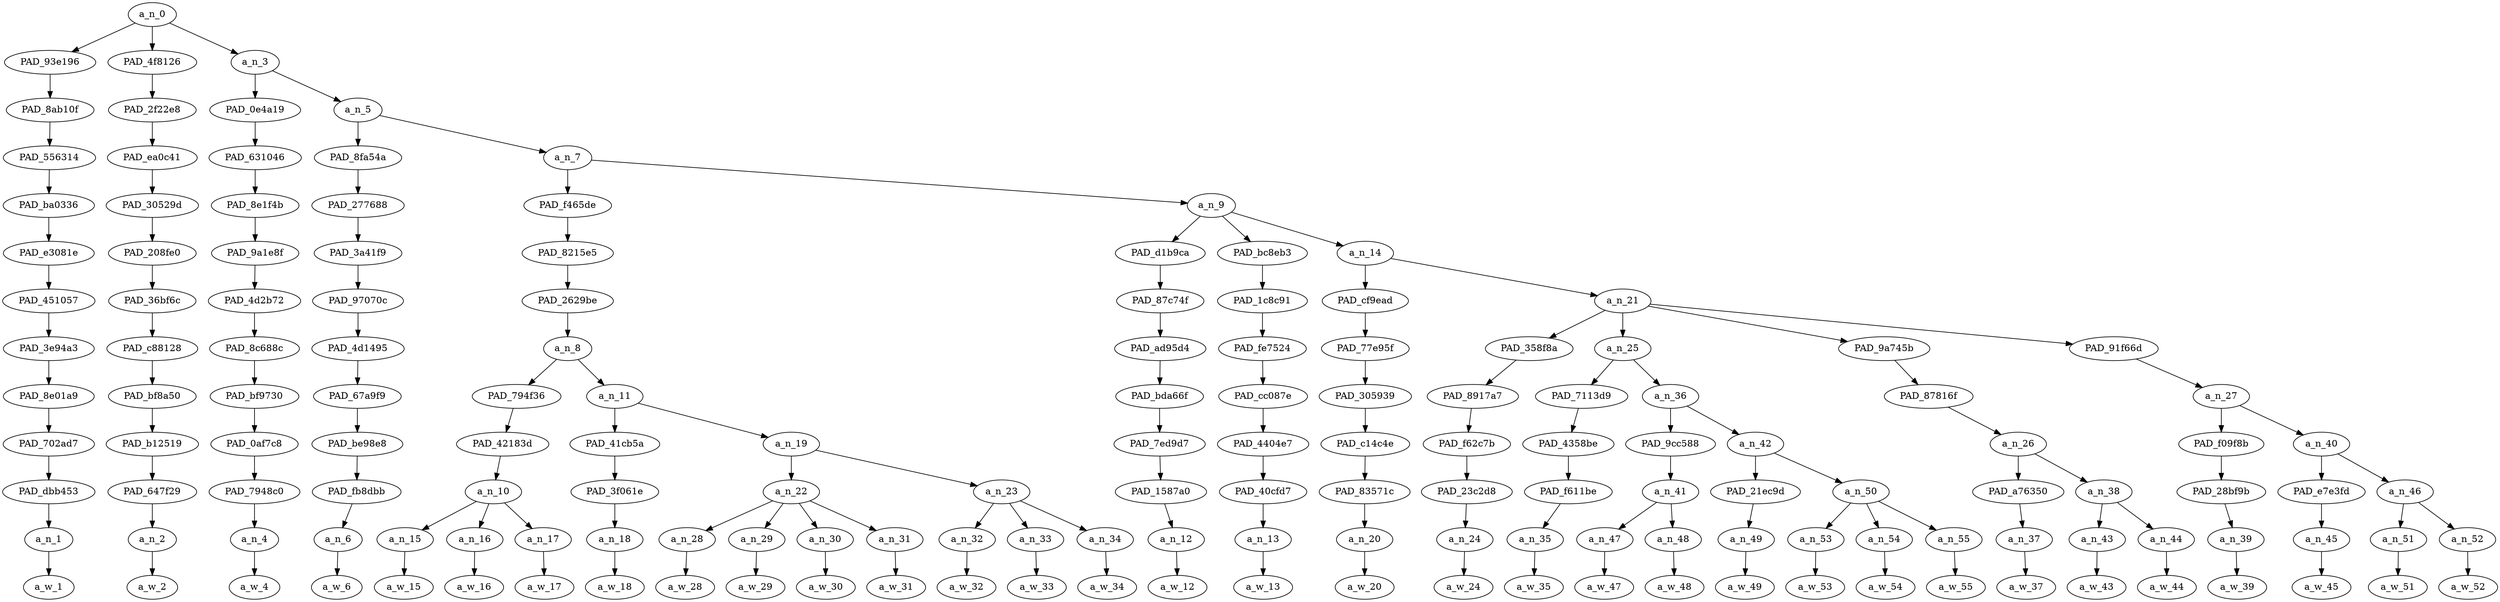 strict digraph "" {
	a_n_0	[div_dir=1,
		index=0,
		level=12,
		pos="1.9244791666666667,12!",
		text_span="[0, 1, 2, 3, 4, 5, 6, 7, 8, 9, 10, 11, 12, 13, 14, 15, 16, 17, 18, 19, 20, 21, 22, 23, 24, 25, 26, 27, 28, 29, 30, 31, 32]",
		value=0.99999999];
	PAD_93e196	[div_dir=-1,
		index=0,
		level=11,
		pos="0.0,11!",
		text_span="[0]",
		value=0.02896249];
	a_n_0 -> PAD_93e196;
	PAD_4f8126	[div_dir=-1,
		index=1,
		level=11,
		pos="1.0,11!",
		text_span="[1]",
		value=0.07896646];
	a_n_0 -> PAD_4f8126;
	a_n_3	[div_dir=1,
		index=2,
		level=11,
		pos="4.7734375,11!",
		text_span="[2, 3, 4, 5, 6, 7, 8, 9, 10, 11, 12, 13, 14, 15, 16, 17, 18, 19, 20, 21, 22, 23, 24, 25, 26, 27, 28, 29, 30, 31, 32]",
		value=0.89206182];
	a_n_0 -> a_n_3;
	PAD_8ab10f	[div_dir=-1,
		index=0,
		level=10,
		pos="0.0,10!",
		text_span="[0]",
		value=0.02896249];
	PAD_93e196 -> PAD_8ab10f;
	PAD_556314	[div_dir=-1,
		index=0,
		level=9,
		pos="0.0,9!",
		text_span="[0]",
		value=0.02896249];
	PAD_8ab10f -> PAD_556314;
	PAD_ba0336	[div_dir=-1,
		index=0,
		level=8,
		pos="0.0,8!",
		text_span="[0]",
		value=0.02896249];
	PAD_556314 -> PAD_ba0336;
	PAD_e3081e	[div_dir=-1,
		index=0,
		level=7,
		pos="0.0,7!",
		text_span="[0]",
		value=0.02896249];
	PAD_ba0336 -> PAD_e3081e;
	PAD_451057	[div_dir=-1,
		index=0,
		level=6,
		pos="0.0,6!",
		text_span="[0]",
		value=0.02896249];
	PAD_e3081e -> PAD_451057;
	PAD_3e94a3	[div_dir=-1,
		index=0,
		level=5,
		pos="0.0,5!",
		text_span="[0]",
		value=0.02896249];
	PAD_451057 -> PAD_3e94a3;
	PAD_8e01a9	[div_dir=-1,
		index=0,
		level=4,
		pos="0.0,4!",
		text_span="[0]",
		value=0.02896249];
	PAD_3e94a3 -> PAD_8e01a9;
	PAD_702ad7	[div_dir=-1,
		index=0,
		level=3,
		pos="0.0,3!",
		text_span="[0]",
		value=0.02896249];
	PAD_8e01a9 -> PAD_702ad7;
	PAD_dbb453	[div_dir=-1,
		index=0,
		level=2,
		pos="0.0,2!",
		text_span="[0]",
		value=0.02896249];
	PAD_702ad7 -> PAD_dbb453;
	a_n_1	[div_dir=-1,
		index=0,
		level=1,
		pos="0.0,1!",
		text_span="[0]",
		value=0.02896249];
	PAD_dbb453 -> a_n_1;
	a_w_1	[div_dir=0,
		index=0,
		level=0,
		pos="0,0!",
		text_span="[0]",
		value=o];
	a_n_1 -> a_w_1;
	PAD_2f22e8	[div_dir=-1,
		index=1,
		level=10,
		pos="1.0,10!",
		text_span="[1]",
		value=0.07896646];
	PAD_4f8126 -> PAD_2f22e8;
	PAD_ea0c41	[div_dir=-1,
		index=1,
		level=9,
		pos="1.0,9!",
		text_span="[1]",
		value=0.07896646];
	PAD_2f22e8 -> PAD_ea0c41;
	PAD_30529d	[div_dir=-1,
		index=1,
		level=8,
		pos="1.0,8!",
		text_span="[1]",
		value=0.07896646];
	PAD_ea0c41 -> PAD_30529d;
	PAD_208fe0	[div_dir=-1,
		index=1,
		level=7,
		pos="1.0,7!",
		text_span="[1]",
		value=0.07896646];
	PAD_30529d -> PAD_208fe0;
	PAD_36bf6c	[div_dir=-1,
		index=1,
		level=6,
		pos="1.0,6!",
		text_span="[1]",
		value=0.07896646];
	PAD_208fe0 -> PAD_36bf6c;
	PAD_c88128	[div_dir=-1,
		index=1,
		level=5,
		pos="1.0,5!",
		text_span="[1]",
		value=0.07896646];
	PAD_36bf6c -> PAD_c88128;
	PAD_bf8a50	[div_dir=-1,
		index=1,
		level=4,
		pos="1.0,4!",
		text_span="[1]",
		value=0.07896646];
	PAD_c88128 -> PAD_bf8a50;
	PAD_b12519	[div_dir=-1,
		index=1,
		level=3,
		pos="1.0,3!",
		text_span="[1]",
		value=0.07896646];
	PAD_bf8a50 -> PAD_b12519;
	PAD_647f29	[div_dir=-1,
		index=1,
		level=2,
		pos="1.0,2!",
		text_span="[1]",
		value=0.07896646];
	PAD_b12519 -> PAD_647f29;
	a_n_2	[div_dir=-1,
		index=1,
		level=1,
		pos="1.0,1!",
		text_span="[1]",
		value=0.07896646];
	PAD_647f29 -> a_n_2;
	a_w_2	[div_dir=0,
		index=1,
		level=0,
		pos="1,0!",
		text_span="[1]",
		value=brien];
	a_n_2 -> a_w_2;
	PAD_0e4a19	[div_dir=1,
		index=2,
		level=10,
		pos="2.0,10!",
		text_span="[2]",
		value=0.02309287];
	a_n_3 -> PAD_0e4a19;
	a_n_5	[div_dir=1,
		index=3,
		level=10,
		pos="7.546875,10!",
		text_span="[3, 4, 5, 6, 7, 8, 9, 10, 11, 12, 13, 14, 15, 16, 17, 18, 19, 20, 21, 22, 23, 24, 25, 26, 27, 28, 29, 30, 31, 32]",
		value=0.86889678];
	a_n_3 -> a_n_5;
	PAD_631046	[div_dir=1,
		index=2,
		level=9,
		pos="2.0,9!",
		text_span="[2]",
		value=0.02309287];
	PAD_0e4a19 -> PAD_631046;
	PAD_8e1f4b	[div_dir=1,
		index=2,
		level=8,
		pos="2.0,8!",
		text_span="[2]",
		value=0.02309287];
	PAD_631046 -> PAD_8e1f4b;
	PAD_9a1e8f	[div_dir=1,
		index=2,
		level=7,
		pos="2.0,7!",
		text_span="[2]",
		value=0.02309287];
	PAD_8e1f4b -> PAD_9a1e8f;
	PAD_4d2b72	[div_dir=1,
		index=2,
		level=6,
		pos="2.0,6!",
		text_span="[2]",
		value=0.02309287];
	PAD_9a1e8f -> PAD_4d2b72;
	PAD_8c688c	[div_dir=1,
		index=2,
		level=5,
		pos="2.0,5!",
		text_span="[2]",
		value=0.02309287];
	PAD_4d2b72 -> PAD_8c688c;
	PAD_bf9730	[div_dir=1,
		index=2,
		level=4,
		pos="2.0,4!",
		text_span="[2]",
		value=0.02309287];
	PAD_8c688c -> PAD_bf9730;
	PAD_0af7c8	[div_dir=1,
		index=2,
		level=3,
		pos="2.0,3!",
		text_span="[2]",
		value=0.02309287];
	PAD_bf9730 -> PAD_0af7c8;
	PAD_7948c0	[div_dir=1,
		index=2,
		level=2,
		pos="2.0,2!",
		text_span="[2]",
		value=0.02309287];
	PAD_0af7c8 -> PAD_7948c0;
	a_n_4	[div_dir=1,
		index=2,
		level=1,
		pos="2.0,1!",
		text_span="[2]",
		value=0.02309287];
	PAD_7948c0 -> a_n_4;
	a_w_4	[div_dir=0,
		index=2,
		level=0,
		pos="2,0!",
		text_span="[2]",
		value=said];
	a_n_4 -> a_w_4;
	PAD_8fa54a	[div_dir=1,
		index=3,
		level=9,
		pos="3.0,9!",
		text_span="[3]",
		value=0.01805193];
	a_n_5 -> PAD_8fa54a;
	a_n_7	[div_dir=1,
		index=4,
		level=9,
		pos="12.09375,9!",
		text_span="[4, 5, 6, 7, 8, 9, 10, 11, 12, 13, 14, 15, 16, 17, 18, 19, 20, 21, 22, 23, 24, 25, 26, 27, 28, 29, 30, 31, 32]",
		value=0.85079734];
	a_n_5 -> a_n_7;
	PAD_277688	[div_dir=1,
		index=3,
		level=8,
		pos="3.0,8!",
		text_span="[3]",
		value=0.01805193];
	PAD_8fa54a -> PAD_277688;
	PAD_3a41f9	[div_dir=1,
		index=3,
		level=7,
		pos="3.0,7!",
		text_span="[3]",
		value=0.01805193];
	PAD_277688 -> PAD_3a41f9;
	PAD_97070c	[div_dir=1,
		index=3,
		level=6,
		pos="3.0,6!",
		text_span="[3]",
		value=0.01805193];
	PAD_3a41f9 -> PAD_97070c;
	PAD_4d1495	[div_dir=1,
		index=3,
		level=5,
		pos="3.0,5!",
		text_span="[3]",
		value=0.01805193];
	PAD_97070c -> PAD_4d1495;
	PAD_67a9f9	[div_dir=1,
		index=3,
		level=4,
		pos="3.0,4!",
		text_span="[3]",
		value=0.01805193];
	PAD_4d1495 -> PAD_67a9f9;
	PAD_be98e8	[div_dir=1,
		index=3,
		level=3,
		pos="3.0,3!",
		text_span="[3]",
		value=0.01805193];
	PAD_67a9f9 -> PAD_be98e8;
	PAD_fb8dbb	[div_dir=1,
		index=3,
		level=2,
		pos="3.0,2!",
		text_span="[3]",
		value=0.01805193];
	PAD_be98e8 -> PAD_fb8dbb;
	a_n_6	[div_dir=1,
		index=3,
		level=1,
		pos="3.0,1!",
		text_span="[3]",
		value=0.01805193];
	PAD_fb8dbb -> a_n_6;
	a_w_6	[div_dir=0,
		index=3,
		level=0,
		pos="3,0!",
		text_span="[3]",
		value=that];
	a_n_6 -> a_w_6;
	PAD_f465de	[div_dir=1,
		index=4,
		level=8,
		pos="7.0625,8!",
		text_span="[4, 5, 6, 7, 8, 9, 10, 11, 12, 13, 14]",
		value=0.38076462];
	a_n_7 -> PAD_f465de;
	a_n_9	[div_dir=-1,
		index=5,
		level=8,
		pos="17.125,8!",
		text_span="[15, 16, 17, 18, 19, 20, 21, 22, 23, 24, 25, 26, 27, 28, 29, 30, 31, 32]",
		value=0.46999731];
	a_n_7 -> a_n_9;
	PAD_8215e5	[div_dir=1,
		index=4,
		level=7,
		pos="7.0625,7!",
		text_span="[4, 5, 6, 7, 8, 9, 10, 11, 12, 13, 14]",
		value=0.38076462];
	PAD_f465de -> PAD_8215e5;
	PAD_2629be	[div_dir=1,
		index=4,
		level=6,
		pos="7.0625,6!",
		text_span="[4, 5, 6, 7, 8, 9, 10, 11, 12, 13, 14]",
		value=0.38076462];
	PAD_8215e5 -> PAD_2629be;
	a_n_8	[div_dir=1,
		index=4,
		level=5,
		pos="7.0625,5!",
		text_span="[4, 5, 6, 7, 8, 9, 10, 11, 12, 13, 14]",
		value=0.38076462];
	PAD_2629be -> a_n_8;
	PAD_794f36	[div_dir=1,
		index=4,
		level=4,
		pos="5.0,4!",
		text_span="[4, 5, 6]",
		value=0.05601958];
	a_n_8 -> PAD_794f36;
	a_n_11	[div_dir=1,
		index=5,
		level=4,
		pos="9.125,4!",
		text_span="[7, 8, 9, 10, 11, 12, 13, 14]",
		value=0.32466966];
	a_n_8 -> a_n_11;
	PAD_42183d	[div_dir=1,
		index=4,
		level=3,
		pos="5.0,3!",
		text_span="[4, 5, 6]",
		value=0.05601958];
	PAD_794f36 -> PAD_42183d;
	a_n_10	[div_dir=1,
		index=4,
		level=2,
		pos="5.0,2!",
		text_span="[4, 5, 6]",
		value=0.05601958];
	PAD_42183d -> a_n_10;
	a_n_15	[div_dir=1,
		index=4,
		level=1,
		pos="4.0,1!",
		text_span="[4]",
		value=0.01524189];
	a_n_10 -> a_n_15;
	a_n_16	[div_dir=1,
		index=5,
		level=1,
		pos="5.0,1!",
		text_span="[5]",
		value=0.01993366];
	a_n_10 -> a_n_16;
	a_n_17	[div_dir=1,
		index=6,
		level=1,
		pos="6.0,1!",
		text_span="[6]",
		value=0.02080607];
	a_n_10 -> a_n_17;
	a_w_15	[div_dir=0,
		index=4,
		level=0,
		pos="4,0!",
		text_span="[4]",
		value=the];
	a_n_15 -> a_w_15;
	a_w_16	[div_dir=0,
		index=5,
		level=0,
		pos="5,0!",
		text_span="[5]",
		value=vast];
	a_n_16 -> a_w_16;
	a_w_17	[div_dir=0,
		index=6,
		level=0,
		pos="6,0!",
		text_span="[6]",
		value=majority];
	a_n_17 -> a_w_17;
	PAD_41cb5a	[div_dir=-1,
		index=5,
		level=3,
		pos="7.0,3!",
		text_span="[7]",
		value=0.01550131];
	a_n_11 -> PAD_41cb5a;
	a_n_19	[div_dir=1,
		index=6,
		level=3,
		pos="11.25,3!",
		text_span="[8, 9, 10, 11, 12, 13, 14]",
		value=0.30910321];
	a_n_11 -> a_n_19;
	PAD_3f061e	[div_dir=-1,
		index=5,
		level=2,
		pos="7.0,2!",
		text_span="[7]",
		value=0.01550131];
	PAD_41cb5a -> PAD_3f061e;
	a_n_18	[div_dir=-1,
		index=7,
		level=1,
		pos="7.0,1!",
		text_span="[7]",
		value=0.01550131];
	PAD_3f061e -> a_n_18;
	a_w_18	[div_dir=0,
		index=7,
		level=0,
		pos="7,0!",
		text_span="[7]",
		value=of];
	a_n_18 -> a_w_18;
	a_n_22	[div_dir=1,
		index=6,
		level=2,
		pos="9.5,2!",
		text_span="[8, 9, 10, 11]",
		value=0.21324459];
	a_n_19 -> a_n_22;
	a_n_23	[div_dir=1,
		index=7,
		level=2,
		pos="13.0,2!",
		text_span="[12, 13, 14]",
		value=0.09577290];
	a_n_19 -> a_n_23;
	a_n_28	[div_dir=-1,
		index=8,
		level=1,
		pos="8.0,1!",
		text_span="[8]",
		value=0.02161409];
	a_n_22 -> a_n_28;
	a_n_29	[div_dir=1,
		index=9,
		level=1,
		pos="9.0,1!",
		text_span="[9]",
		value=0.03579962];
	a_n_22 -> a_n_29;
	a_n_30	[div_dir=1,
		index=10,
		level=1,
		pos="10.0,1!",
		text_span="[10]",
		value=0.07877818];
	a_n_22 -> a_n_30;
	a_n_31	[div_dir=1,
		index=11,
		level=1,
		pos="11.0,1!",
		text_span="[11]",
		value=0.07693573];
	a_n_22 -> a_n_31;
	a_w_28	[div_dir=0,
		index=8,
		level=0,
		pos="8,0!",
		text_span="[8]",
		value=the1];
	a_n_28 -> a_w_28;
	a_w_29	[div_dir=0,
		index=9,
		level=0,
		pos="9,0!",
		text_span="[9]",
		value="<number>"];
	a_n_29 -> a_w_29;
	a_w_30	[div_dir=0,
		index=10,
		level=0,
		pos="10,0!",
		text_span="[10]",
		value=illegal];
	a_n_30 -> a_w_30;
	a_w_31	[div_dir=0,
		index=11,
		level=0,
		pos="11,0!",
		text_span="[11]",
		value=immigrants];
	a_n_31 -> a_w_31;
	a_n_32	[div_dir=-1,
		index=12,
		level=1,
		pos="12.0,1!",
		text_span="[12]",
		value=0.02416098];
	a_n_23 -> a_n_32;
	a_n_33	[div_dir=1,
		index=13,
		level=1,
		pos="13.0,1!",
		text_span="[13]",
		value=0.01747074];
	a_n_23 -> a_n_33;
	a_n_34	[div_dir=1,
		index=14,
		level=1,
		pos="14.0,1!",
		text_span="[14]",
		value=0.05412604];
	a_n_23 -> a_n_34;
	a_w_32	[div_dir=0,
		index=12,
		level=0,
		pos="12,0!",
		text_span="[12]",
		value=now];
	a_n_32 -> a_w_32;
	a_w_33	[div_dir=0,
		index=13,
		level=0,
		pos="13,0!",
		text_span="[13]",
		value=in];
	a_n_33 -> a_w_33;
	a_w_34	[div_dir=0,
		index=14,
		level=0,
		pos="14,0!",
		text_span="[14]",
		value=daca];
	a_n_34 -> a_w_34;
	PAD_d1b9ca	[div_dir=1,
		index=5,
		level=7,
		pos="15.0,7!",
		text_span="[15]",
		value=0.01655895];
	a_n_9 -> PAD_d1b9ca;
	PAD_bc8eb3	[div_dir=1,
		index=6,
		level=7,
		pos="16.0,7!",
		text_span="[16]",
		value=0.01635516];
	a_n_9 -> PAD_bc8eb3;
	a_n_14	[div_dir=-1,
		index=7,
		level=7,
		pos="20.375,7!",
		text_span="[17, 18, 19, 20, 21, 22, 23, 24, 25, 26, 27, 28, 29, 30, 31, 32]",
		value=0.43707293];
	a_n_9 -> a_n_14;
	PAD_87c74f	[div_dir=1,
		index=5,
		level=6,
		pos="15.0,6!",
		text_span="[15]",
		value=0.01655895];
	PAD_d1b9ca -> PAD_87c74f;
	PAD_ad95d4	[div_dir=1,
		index=5,
		level=5,
		pos="15.0,5!",
		text_span="[15]",
		value=0.01655895];
	PAD_87c74f -> PAD_ad95d4;
	PAD_bda66f	[div_dir=1,
		index=6,
		level=4,
		pos="15.0,4!",
		text_span="[15]",
		value=0.01655895];
	PAD_ad95d4 -> PAD_bda66f;
	PAD_7ed9d7	[div_dir=1,
		index=7,
		level=3,
		pos="15.0,3!",
		text_span="[15]",
		value=0.01655895];
	PAD_bda66f -> PAD_7ed9d7;
	PAD_1587a0	[div_dir=1,
		index=8,
		level=2,
		pos="15.0,2!",
		text_span="[15]",
		value=0.01655895];
	PAD_7ed9d7 -> PAD_1587a0;
	a_n_12	[div_dir=1,
		index=15,
		level=1,
		pos="15.0,1!",
		text_span="[15]",
		value=0.01655895];
	PAD_1587a0 -> a_n_12;
	a_w_12	[div_dir=0,
		index=15,
		level=0,
		pos="15,0!",
		text_span="[15]",
		value=have];
	a_n_12 -> a_w_12;
	PAD_1c8c91	[div_dir=1,
		index=6,
		level=6,
		pos="16.0,6!",
		text_span="[16]",
		value=0.01635516];
	PAD_bc8eb3 -> PAD_1c8c91;
	PAD_fe7524	[div_dir=1,
		index=6,
		level=5,
		pos="16.0,5!",
		text_span="[16]",
		value=0.01635516];
	PAD_1c8c91 -> PAD_fe7524;
	PAD_cc087e	[div_dir=1,
		index=7,
		level=4,
		pos="16.0,4!",
		text_span="[16]",
		value=0.01635516];
	PAD_fe7524 -> PAD_cc087e;
	PAD_4404e7	[div_dir=1,
		index=8,
		level=3,
		pos="16.0,3!",
		text_span="[16]",
		value=0.01635516];
	PAD_cc087e -> PAD_4404e7;
	PAD_40cfd7	[div_dir=1,
		index=9,
		level=2,
		pos="16.0,2!",
		text_span="[16]",
		value=0.01635516];
	PAD_4404e7 -> PAD_40cfd7;
	a_n_13	[div_dir=1,
		index=16,
		level=1,
		pos="16.0,1!",
		text_span="[16]",
		value=0.01635516];
	PAD_40cfd7 -> a_n_13;
	a_w_13	[div_dir=0,
		index=16,
		level=0,
		pos="16,0!",
		text_span="[16]",
		value=never];
	a_n_13 -> a_w_13;
	PAD_cf9ead	[div_dir=1,
		index=7,
		level=6,
		pos="17.0,6!",
		text_span="[17]",
		value=0.01458866];
	a_n_14 -> PAD_cf9ead;
	a_n_21	[div_dir=-1,
		index=8,
		level=6,
		pos="23.75,6!",
		text_span="[18, 19, 20, 21, 22, 23, 24, 25, 26, 27, 28, 29, 30, 31, 32]",
		value=0.42246017];
	a_n_14 -> a_n_21;
	PAD_77e95f	[div_dir=1,
		index=7,
		level=5,
		pos="17.0,5!",
		text_span="[17]",
		value=0.01458866];
	PAD_cf9ead -> PAD_77e95f;
	PAD_305939	[div_dir=1,
		index=8,
		level=4,
		pos="17.0,4!",
		text_span="[17]",
		value=0.01458866];
	PAD_77e95f -> PAD_305939;
	PAD_c14c4e	[div_dir=1,
		index=9,
		level=3,
		pos="17.0,3!",
		text_span="[17]",
		value=0.01458866];
	PAD_305939 -> PAD_c14c4e;
	PAD_83571c	[div_dir=1,
		index=10,
		level=2,
		pos="17.0,2!",
		text_span="[17]",
		value=0.01458866];
	PAD_c14c4e -> PAD_83571c;
	a_n_20	[div_dir=1,
		index=17,
		level=1,
		pos="17.0,1!",
		text_span="[17]",
		value=0.01458866];
	PAD_83571c -> a_n_20;
	a_w_20	[div_dir=0,
		index=17,
		level=0,
		pos="17,0!",
		text_span="[17]",
		value=been];
	a_n_20 -> a_w_20;
	PAD_358f8a	[div_dir=-1,
		index=8,
		level=5,
		pos="18.0,5!",
		text_span="[18]",
		value=0.02784791];
	a_n_21 -> PAD_358f8a;
	a_n_25	[div_dir=1,
		index=9,
		level=5,
		pos="20.375,5!",
		text_span="[19, 20, 21, 22, 23, 24, 25]",
		value=0.19999400];
	a_n_21 -> a_n_25;
	PAD_9a745b	[div_dir=-1,
		index=10,
		level=5,
		pos="26.75,5!",
		text_span="[26, 27, 28]",
		value=0.06121024];
	a_n_21 -> PAD_9a745b;
	PAD_91f66d	[div_dir=-1,
		index=11,
		level=5,
		pos="29.875,5!",
		text_span="[29, 30, 31, 32]",
		value=0.13337218];
	a_n_21 -> PAD_91f66d;
	PAD_8917a7	[div_dir=-1,
		index=9,
		level=4,
		pos="18.0,4!",
		text_span="[18]",
		value=0.02784791];
	PAD_358f8a -> PAD_8917a7;
	PAD_f62c7b	[div_dir=-1,
		index=10,
		level=3,
		pos="18.0,3!",
		text_span="[18]",
		value=0.02784791];
	PAD_8917a7 -> PAD_f62c7b;
	PAD_23c2d8	[div_dir=-1,
		index=11,
		level=2,
		pos="18.0,2!",
		text_span="[18]",
		value=0.02784791];
	PAD_f62c7b -> PAD_23c2d8;
	a_n_24	[div_dir=-1,
		index=18,
		level=1,
		pos="18.0,1!",
		text_span="[18]",
		value=0.02784791];
	PAD_23c2d8 -> a_n_24;
	a_w_24	[div_dir=0,
		index=18,
		level=0,
		pos="18,0!",
		text_span="[18]",
		value=interviewed];
	a_n_24 -> a_w_24;
	PAD_7113d9	[div_dir=1,
		index=10,
		level=4,
		pos="19.0,4!",
		text_span="[19]",
		value=0.01257493];
	a_n_25 -> PAD_7113d9;
	a_n_36	[div_dir=1,
		index=11,
		level=4,
		pos="21.75,4!",
		text_span="[20, 21, 22, 23, 24, 25]",
		value=0.18734556];
	a_n_25 -> a_n_36;
	PAD_4358be	[div_dir=1,
		index=11,
		level=3,
		pos="19.0,3!",
		text_span="[19]",
		value=0.01257493];
	PAD_7113d9 -> PAD_4358be;
	PAD_f611be	[div_dir=1,
		index=12,
		level=2,
		pos="19.0,2!",
		text_span="[19]",
		value=0.01257493];
	PAD_4358be -> PAD_f611be;
	a_n_35	[div_dir=1,
		index=19,
		level=1,
		pos="19.0,1!",
		text_span="[19]",
		value=0.01257493];
	PAD_f611be -> a_n_35;
	a_w_35	[div_dir=0,
		index=19,
		level=0,
		pos="19,0!",
		text_span="[19]",
		value=by];
	a_n_35 -> a_w_35;
	PAD_9cc588	[div_dir=-1,
		index=12,
		level=3,
		pos="20.5,3!",
		text_span="[20, 21]",
		value=0.03300420];
	a_n_36 -> PAD_9cc588;
	a_n_42	[div_dir=1,
		index=13,
		level=3,
		pos="23.0,3!",
		text_span="[22, 23, 24, 25]",
		value=0.15428615];
	a_n_36 -> a_n_42;
	a_n_41	[div_dir=-1,
		index=13,
		level=2,
		pos="20.5,2!",
		text_span="[20, 21]",
		value=0.03300420];
	PAD_9cc588 -> a_n_41;
	a_n_47	[div_dir=-1,
		index=20,
		level=1,
		pos="20.0,1!",
		text_span="[20]",
		value=0.01319855];
	a_n_41 -> a_n_47;
	a_n_48	[div_dir=1,
		index=21,
		level=1,
		pos="21.0,1!",
		text_span="[21]",
		value=0.01979561];
	a_n_41 -> a_n_48;
	a_w_47	[div_dir=0,
		index=20,
		level=0,
		pos="20,0!",
		text_span="[20]",
		value=any];
	a_n_47 -> a_w_47;
	a_w_48	[div_dir=0,
		index=21,
		level=0,
		pos="21,0!",
		text_span="[21]",
		value=representative];
	a_n_48 -> a_w_48;
	PAD_21ec9d	[div_dir=-1,
		index=14,
		level=2,
		pos="22.0,2!",
		text_span="[22]",
		value=0.01330049];
	a_n_42 -> PAD_21ec9d;
	a_n_50	[div_dir=1,
		index=15,
		level=2,
		pos="24.0,2!",
		text_span="[23, 24, 25]",
		value=0.14091772];
	a_n_42 -> a_n_50;
	a_n_49	[div_dir=-1,
		index=22,
		level=1,
		pos="22.0,1!",
		text_span="[22]",
		value=0.01330049];
	PAD_21ec9d -> a_n_49;
	a_w_49	[div_dir=0,
		index=22,
		level=0,
		pos="22,0!",
		text_span="[22]",
		value=of1];
	a_n_49 -> a_w_49;
	a_n_53	[div_dir=-1,
		index=23,
		level=1,
		pos="23.0,1!",
		text_span="[23]",
		value=0.01332566];
	a_n_50 -> a_n_53;
	a_n_54	[div_dir=1,
		index=24,
		level=1,
		pos="24.0,1!",
		text_span="[24]",
		value=0.10249906];
	a_n_50 -> a_n_54;
	a_n_55	[div_dir=1,
		index=25,
		level=1,
		pos="25.0,1!",
		text_span="[25]",
		value=0.02501609];
	a_n_50 -> a_n_55;
	a_w_53	[div_dir=0,
		index=23,
		level=0,
		pos="23,0!",
		text_span="[23]",
		value=the2];
	a_n_53 -> a_w_53;
	a_w_54	[div_dir=0,
		index=24,
		level=0,
		pos="24,0!",
		text_span="[24]",
		value="u.s."];
	a_n_54 -> a_w_54;
	a_w_55	[div_dir=0,
		index=25,
		level=0,
		pos="25,0!",
		text_span="[25]",
		value=government];
	a_n_55 -> a_w_55;
	PAD_87816f	[div_dir=-1,
		index=12,
		level=4,
		pos="26.75,4!",
		text_span="[26, 27, 28]",
		value=0.06121024];
	PAD_9a745b -> PAD_87816f;
	a_n_26	[div_dir=-1,
		index=14,
		level=3,
		pos="26.75,3!",
		text_span="[26, 27, 28]",
		value=0.06121024];
	PAD_87816f -> a_n_26;
	PAD_a76350	[div_dir=-1,
		index=16,
		level=2,
		pos="26.0,2!",
		text_span="[26]",
		value=0.02024369];
	a_n_26 -> PAD_a76350;
	a_n_38	[div_dir=1,
		index=17,
		level=2,
		pos="27.5,2!",
		text_span="[27, 28]",
		value=0.04091769];
	a_n_26 -> a_n_38;
	a_n_37	[div_dir=-1,
		index=26,
		level=1,
		pos="26.0,1!",
		text_span="[26]",
		value=0.02024369];
	PAD_a76350 -> a_n_37;
	a_w_37	[div_dir=0,
		index=26,
		level=0,
		pos="26,0!",
		text_span="[26]",
		value=either];
	a_n_37 -> a_w_37;
	a_n_43	[div_dir=-1,
		index=27,
		level=1,
		pos="27.0,1!",
		text_span="[27]",
		value=0.01936936];
	a_n_38 -> a_n_43;
	a_n_44	[div_dir=1,
		index=28,
		level=1,
		pos="28.0,1!",
		text_span="[28]",
		value=0.02151528];
	a_n_38 -> a_n_44;
	a_w_43	[div_dir=0,
		index=27,
		level=0,
		pos="27,0!",
		text_span="[27]",
		value=in1];
	a_n_43 -> a_w_43;
	a_w_44	[div_dir=0,
		index=28,
		level=0,
		pos="28,0!",
		text_span="[28]",
		value=person];
	a_n_44 -> a_w_44;
	a_n_27	[div_dir=-1,
		index=13,
		level=4,
		pos="29.875,4!",
		text_span="[29, 30, 31, 32]",
		value=0.13337218];
	PAD_91f66d -> a_n_27;
	PAD_f09f8b	[div_dir=-1,
		index=15,
		level=3,
		pos="29.0,3!",
		text_span="[29]",
		value=0.05449101];
	a_n_27 -> PAD_f09f8b;
	a_n_40	[div_dir=-1,
		index=16,
		level=3,
		pos="30.75,3!",
		text_span="[30, 31, 32]",
		value=0.07873780];
	a_n_27 -> a_n_40;
	PAD_28bf9b	[div_dir=-1,
		index=18,
		level=2,
		pos="29.0,2!",
		text_span="[29]",
		value=0.05449101];
	PAD_f09f8b -> PAD_28bf9b;
	a_n_39	[div_dir=-1,
		index=29,
		level=1,
		pos="29.0,1!",
		text_span="[29]",
		value=0.05449101];
	PAD_28bf9b -> a_n_39;
	a_w_39	[div_dir=0,
		index=29,
		level=0,
		pos="29,0!",
		text_span="[29]",
		value=on];
	a_n_39 -> a_w_39;
	PAD_e7e3fd	[div_dir=-1,
		index=19,
		level=2,
		pos="30.0,2!",
		text_span="[30]",
		value=0.02148306];
	a_n_40 -> PAD_e7e3fd;
	a_n_46	[div_dir=-1,
		index=20,
		level=2,
		pos="31.5,2!",
		text_span="[31, 32]",
		value=0.05714868];
	a_n_40 -> a_n_46;
	a_n_45	[div_dir=-1,
		index=30,
		level=1,
		pos="30.0,1!",
		text_span="[30]",
		value=0.02148306];
	PAD_e7e3fd -> a_n_45;
	a_w_45	[div_dir=0,
		index=30,
		level=0,
		pos="30,0!",
		text_span="[30]",
		value=over];
	a_n_45 -> a_w_45;
	a_n_51	[div_dir=-1,
		index=31,
		level=1,
		pos="31.0,1!",
		text_span="[31]",
		value=0.02275527];
	a_n_46 -> a_n_51;
	a_n_52	[div_dir=-1,
		index=32,
		level=1,
		pos="32.0,1!",
		text_span="[32]",
		value=0.03427410];
	a_n_46 -> a_n_52;
	a_w_51	[div_dir=0,
		index=31,
		level=0,
		pos="31,0!",
		text_span="[31]",
		value=the3];
	a_n_51 -> a_w_51;
	a_w_52	[div_dir=0,
		index=32,
		level=0,
		pos="32,0!",
		text_span="[32]",
		value=phone];
	a_n_52 -> a_w_52;
}
